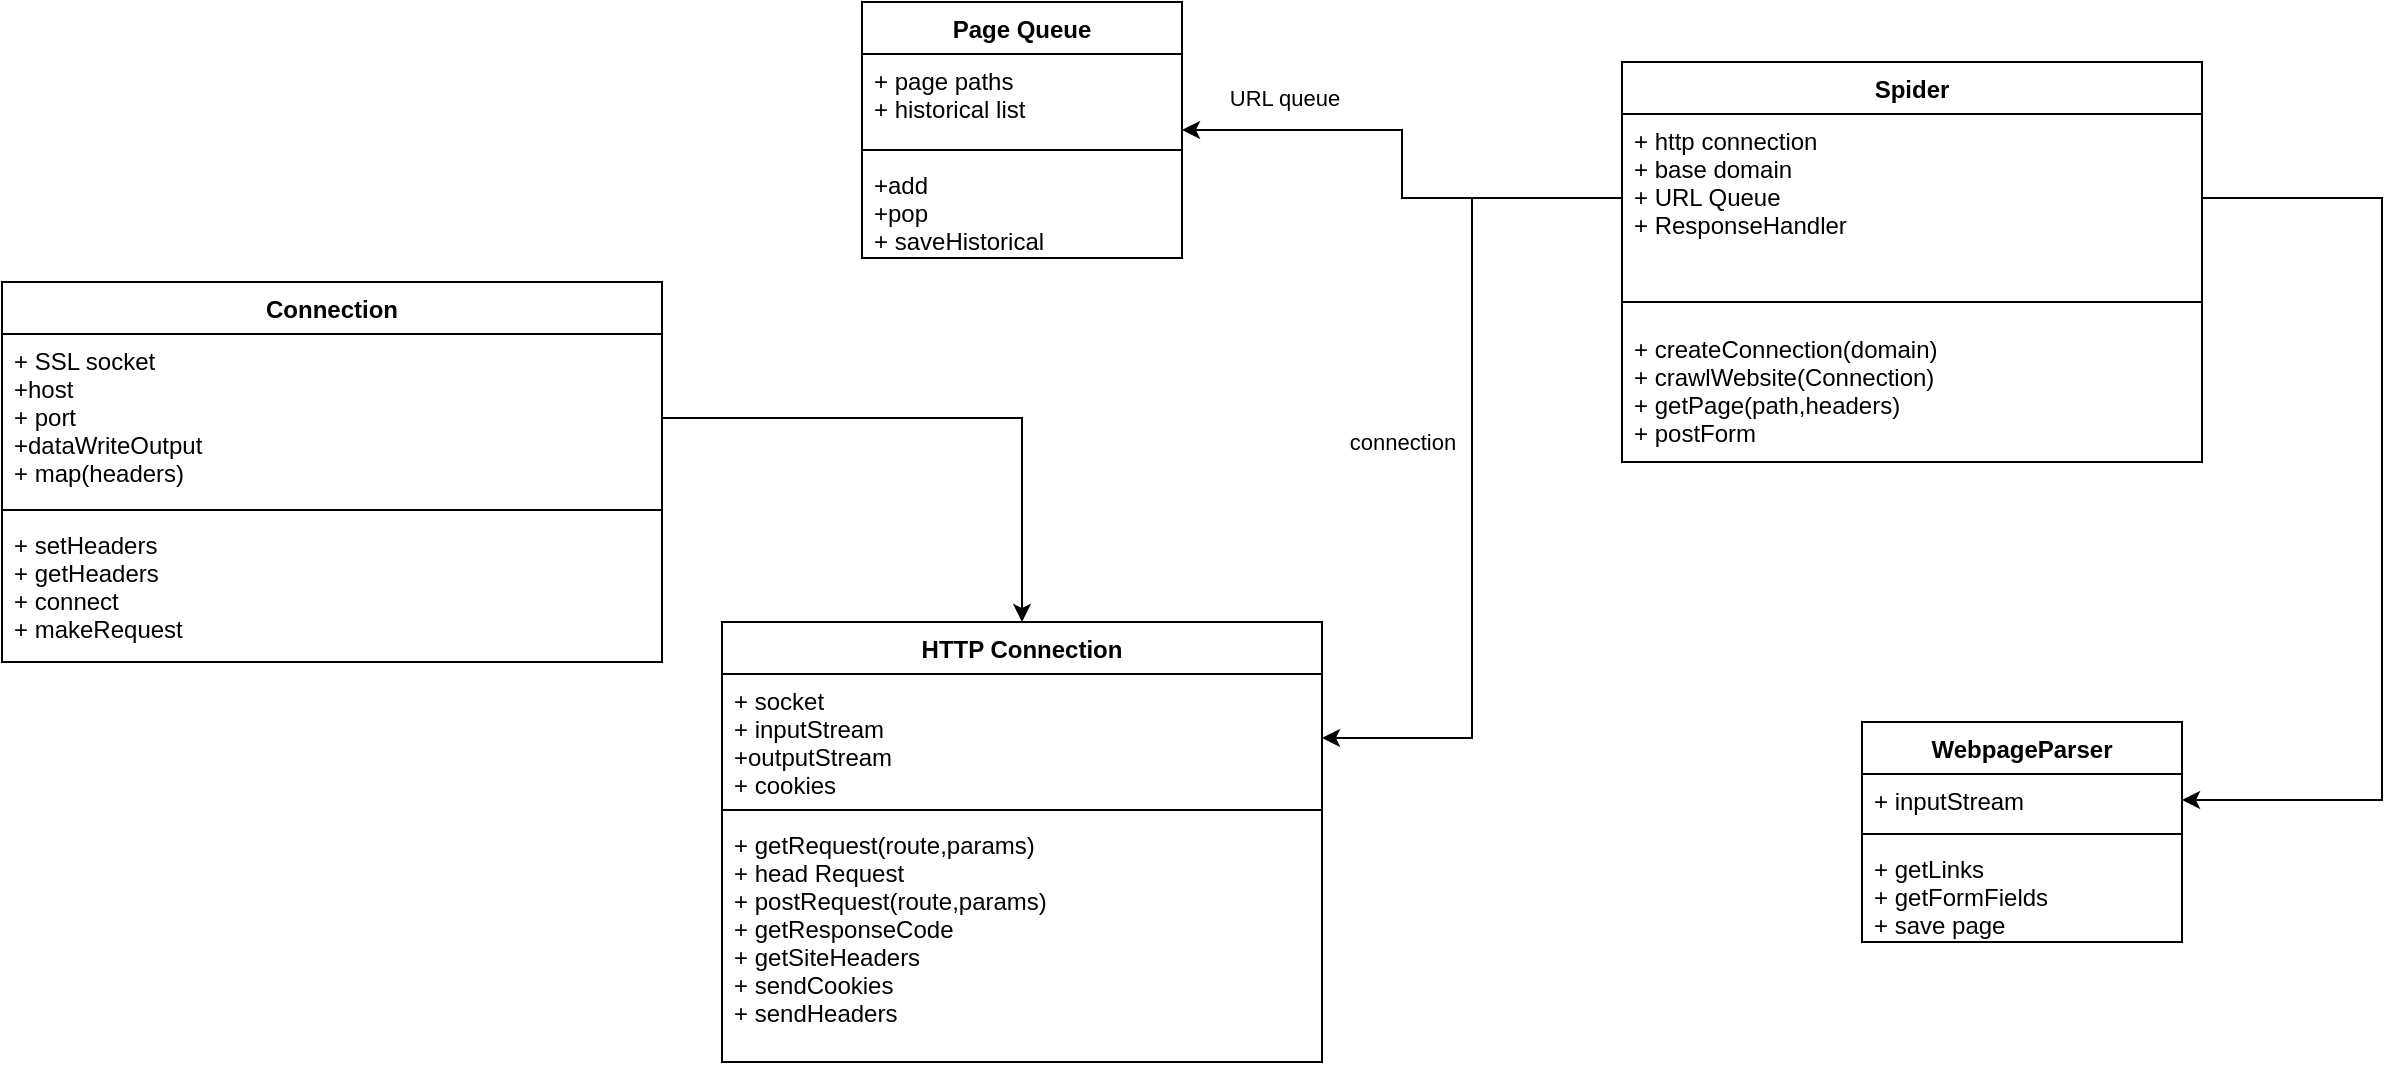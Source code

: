 <mxfile version="13.7.9" type="device"><diagram id="C5RBs43oDa-KdzZeNtuy" name="Page-1"><mxGraphModel dx="2889" dy="1176" grid="1" gridSize="10" guides="1" tooltips="1" connect="1" arrows="1" fold="1" page="1" pageScale="1" pageWidth="827" pageHeight="1169" math="0" shadow="0"><root><mxCell id="WIyWlLk6GJQsqaUBKTNV-0"/><mxCell id="WIyWlLk6GJQsqaUBKTNV-1" parent="WIyWlLk6GJQsqaUBKTNV-0"/><mxCell id="2713r7wk_W6h3yGUEKu--49" style="edgeStyle=orthogonalEdgeStyle;rounded=0;orthogonalLoop=1;jettySize=auto;html=1;" parent="WIyWlLk6GJQsqaUBKTNV-1" source="2713r7wk_W6h3yGUEKu--24" target="2713r7wk_W6h3yGUEKu--43" edge="1"><mxGeometry relative="1" as="geometry"/></mxCell><mxCell id="2713r7wk_W6h3yGUEKu--53" value="URL queue&lt;br&gt;" style="edgeLabel;html=1;align=center;verticalAlign=middle;resizable=0;points=[];" parent="2713r7wk_W6h3yGUEKu--49" vertex="1" connectable="0"><mxGeometry x="0.659" y="3" relative="1" as="geometry"><mxPoint x="7" y="-19" as="offset"/></mxGeometry></mxCell><mxCell id="2713r7wk_W6h3yGUEKu--51" style="edgeStyle=orthogonalEdgeStyle;rounded=0;orthogonalLoop=1;jettySize=auto;html=1;entryX=1;entryY=0.5;entryDx=0;entryDy=0;" parent="WIyWlLk6GJQsqaUBKTNV-1" source="2713r7wk_W6h3yGUEKu--24" target="2713r7wk_W6h3yGUEKu--39" edge="1"><mxGeometry relative="1" as="geometry"><mxPoint x="680" y="478" as="targetPoint"/></mxGeometry></mxCell><mxCell id="2713r7wk_W6h3yGUEKu--52" value="connection" style="edgeLabel;html=1;align=center;verticalAlign=middle;resizable=0;points=[];" parent="2713r7wk_W6h3yGUEKu--51" vertex="1" connectable="0"><mxGeometry x="-0.219" y="1" relative="1" as="geometry"><mxPoint x="-36" y="33" as="offset"/></mxGeometry></mxCell><mxCell id="2713r7wk_W6h3yGUEKu--23" value="Spider" style="swimlane;fontStyle=1;align=center;verticalAlign=top;childLayout=stackLayout;horizontal=1;startSize=26;horizontalStack=0;resizeParent=1;resizeParentMax=0;resizeLast=0;collapsible=1;marginBottom=0;" parent="WIyWlLk6GJQsqaUBKTNV-1" vertex="1"><mxGeometry x="730" y="140" width="290" height="200" as="geometry"/></mxCell><mxCell id="2713r7wk_W6h3yGUEKu--24" value="+ http connection&#10;+ base domain&#10;+ URL Queue&#10;+ ResponseHandler&#10;" style="text;strokeColor=none;fillColor=none;align=left;verticalAlign=top;spacingLeft=4;spacingRight=4;overflow=hidden;rotatable=0;points=[[0,0.5],[1,0.5]];portConstraint=eastwest;" parent="2713r7wk_W6h3yGUEKu--23" vertex="1"><mxGeometry y="26" width="290" height="84" as="geometry"/></mxCell><mxCell id="2713r7wk_W6h3yGUEKu--25" value="" style="line;strokeWidth=1;fillColor=none;align=left;verticalAlign=middle;spacingTop=-1;spacingLeft=3;spacingRight=3;rotatable=0;labelPosition=right;points=[];portConstraint=eastwest;" parent="2713r7wk_W6h3yGUEKu--23" vertex="1"><mxGeometry y="110" width="290" height="20" as="geometry"/></mxCell><mxCell id="2713r7wk_W6h3yGUEKu--26" value="+ createConnection(domain)&#10;+ crawlWebsite(Connection)&#10;+ getPage(path,headers)&#10;+ postForm" style="text;strokeColor=none;fillColor=none;align=left;verticalAlign=top;spacingLeft=4;spacingRight=4;overflow=hidden;rotatable=0;points=[[0,0.5],[1,0.5]];portConstraint=eastwest;" parent="2713r7wk_W6h3yGUEKu--23" vertex="1"><mxGeometry y="130" width="290" height="70" as="geometry"/></mxCell><mxCell id="2713r7wk_W6h3yGUEKu--38" value="HTTP Connection" style="swimlane;fontStyle=1;align=center;verticalAlign=top;childLayout=stackLayout;horizontal=1;startSize=26;horizontalStack=0;resizeParent=1;resizeParentMax=0;resizeLast=0;collapsible=1;marginBottom=0;" parent="WIyWlLk6GJQsqaUBKTNV-1" vertex="1"><mxGeometry x="280" y="420" width="300" height="220" as="geometry"/></mxCell><mxCell id="2713r7wk_W6h3yGUEKu--39" value="+ socket&#10;+ inputStream&#10;+outputStream&#10;+ cookies" style="text;strokeColor=none;fillColor=none;align=left;verticalAlign=top;spacingLeft=4;spacingRight=4;overflow=hidden;rotatable=0;points=[[0,0.5],[1,0.5]];portConstraint=eastwest;" parent="2713r7wk_W6h3yGUEKu--38" vertex="1"><mxGeometry y="26" width="300" height="64" as="geometry"/></mxCell><mxCell id="2713r7wk_W6h3yGUEKu--40" value="" style="line;strokeWidth=1;fillColor=none;align=left;verticalAlign=middle;spacingTop=-1;spacingLeft=3;spacingRight=3;rotatable=0;labelPosition=right;points=[];portConstraint=eastwest;" parent="2713r7wk_W6h3yGUEKu--38" vertex="1"><mxGeometry y="90" width="300" height="8" as="geometry"/></mxCell><mxCell id="2713r7wk_W6h3yGUEKu--41" value="+ getRequest(route,params)&#10;+ head Request&#10;+ postRequest(route,params)&#10;+ getResponseCode&#10;+ getSiteHeaders&#10;+ sendCookies&#10;+ sendHeaders" style="text;strokeColor=none;fillColor=none;align=left;verticalAlign=top;spacingLeft=4;spacingRight=4;overflow=hidden;rotatable=0;points=[[0,0.5],[1,0.5]];portConstraint=eastwest;" parent="2713r7wk_W6h3yGUEKu--38" vertex="1"><mxGeometry y="98" width="300" height="122" as="geometry"/></mxCell><mxCell id="2713r7wk_W6h3yGUEKu--43" value="Page Queue&#10;" style="swimlane;fontStyle=1;align=center;verticalAlign=top;childLayout=stackLayout;horizontal=1;startSize=26;horizontalStack=0;resizeParent=1;resizeParentMax=0;resizeLast=0;collapsible=1;marginBottom=0;" parent="WIyWlLk6GJQsqaUBKTNV-1" vertex="1"><mxGeometry x="350" y="110" width="160" height="128" as="geometry"/></mxCell><mxCell id="2713r7wk_W6h3yGUEKu--44" value="+ page paths&#10;+ historical list" style="text;strokeColor=none;fillColor=none;align=left;verticalAlign=top;spacingLeft=4;spacingRight=4;overflow=hidden;rotatable=0;points=[[0,0.5],[1,0.5]];portConstraint=eastwest;" parent="2713r7wk_W6h3yGUEKu--43" vertex="1"><mxGeometry y="26" width="160" height="44" as="geometry"/></mxCell><mxCell id="2713r7wk_W6h3yGUEKu--45" value="" style="line;strokeWidth=1;fillColor=none;align=left;verticalAlign=middle;spacingTop=-1;spacingLeft=3;spacingRight=3;rotatable=0;labelPosition=right;points=[];portConstraint=eastwest;" parent="2713r7wk_W6h3yGUEKu--43" vertex="1"><mxGeometry y="70" width="160" height="8" as="geometry"/></mxCell><mxCell id="2713r7wk_W6h3yGUEKu--46" value="+add&#10;+pop&#10;+ saveHistorical" style="text;strokeColor=none;fillColor=none;align=left;verticalAlign=top;spacingLeft=4;spacingRight=4;overflow=hidden;rotatable=0;points=[[0,0.5],[1,0.5]];portConstraint=eastwest;" parent="2713r7wk_W6h3yGUEKu--43" vertex="1"><mxGeometry y="78" width="160" height="50" as="geometry"/></mxCell><mxCell id="LAZVaZg5WSSbm2OliuQO-4" style="edgeStyle=orthogonalEdgeStyle;rounded=0;orthogonalLoop=1;jettySize=auto;html=1;" parent="WIyWlLk6GJQsqaUBKTNV-1" source="LAZVaZg5WSSbm2OliuQO-1" target="2713r7wk_W6h3yGUEKu--38" edge="1"><mxGeometry relative="1" as="geometry"/></mxCell><mxCell id="LAZVaZg5WSSbm2OliuQO-0" value="Connection" style="swimlane;fontStyle=1;align=center;verticalAlign=top;childLayout=stackLayout;horizontal=1;startSize=26;horizontalStack=0;resizeParent=1;resizeParentMax=0;resizeLast=0;collapsible=1;marginBottom=0;" parent="WIyWlLk6GJQsqaUBKTNV-1" vertex="1"><mxGeometry x="-80" y="250" width="330" height="190" as="geometry"/></mxCell><mxCell id="LAZVaZg5WSSbm2OliuQO-1" value="+ SSL socket&#10;+host&#10;+ port&#10;+dataWriteOutput&#10;+ map(headers)&#10;" style="text;strokeColor=none;fillColor=none;align=left;verticalAlign=top;spacingLeft=4;spacingRight=4;overflow=hidden;rotatable=0;points=[[0,0.5],[1,0.5]];portConstraint=eastwest;" parent="LAZVaZg5WSSbm2OliuQO-0" vertex="1"><mxGeometry y="26" width="330" height="84" as="geometry"/></mxCell><mxCell id="LAZVaZg5WSSbm2OliuQO-2" value="" style="line;strokeWidth=1;fillColor=none;align=left;verticalAlign=middle;spacingTop=-1;spacingLeft=3;spacingRight=3;rotatable=0;labelPosition=right;points=[];portConstraint=eastwest;" parent="LAZVaZg5WSSbm2OliuQO-0" vertex="1"><mxGeometry y="110" width="330" height="8" as="geometry"/></mxCell><mxCell id="LAZVaZg5WSSbm2OliuQO-3" value="+ setHeaders&#10;+ getHeaders&#10;+ connect&#10;+ makeRequest" style="text;strokeColor=none;fillColor=none;align=left;verticalAlign=top;spacingLeft=4;spacingRight=4;overflow=hidden;rotatable=0;points=[[0,0.5],[1,0.5]];portConstraint=eastwest;" parent="LAZVaZg5WSSbm2OliuQO-0" vertex="1"><mxGeometry y="118" width="330" height="72" as="geometry"/></mxCell><mxCell id="LAZVaZg5WSSbm2OliuQO-5" value="WebpageParser" style="swimlane;fontStyle=1;align=center;verticalAlign=top;childLayout=stackLayout;horizontal=1;startSize=26;horizontalStack=0;resizeParent=1;resizeParentMax=0;resizeLast=0;collapsible=1;marginBottom=0;" parent="WIyWlLk6GJQsqaUBKTNV-1" vertex="1"><mxGeometry x="850" y="470" width="160" height="110" as="geometry"/></mxCell><mxCell id="LAZVaZg5WSSbm2OliuQO-6" value="+ inputStream" style="text;strokeColor=none;fillColor=none;align=left;verticalAlign=top;spacingLeft=4;spacingRight=4;overflow=hidden;rotatable=0;points=[[0,0.5],[1,0.5]];portConstraint=eastwest;" parent="LAZVaZg5WSSbm2OliuQO-5" vertex="1"><mxGeometry y="26" width="160" height="26" as="geometry"/></mxCell><mxCell id="LAZVaZg5WSSbm2OliuQO-7" value="" style="line;strokeWidth=1;fillColor=none;align=left;verticalAlign=middle;spacingTop=-1;spacingLeft=3;spacingRight=3;rotatable=0;labelPosition=right;points=[];portConstraint=eastwest;" parent="LAZVaZg5WSSbm2OliuQO-5" vertex="1"><mxGeometry y="52" width="160" height="8" as="geometry"/></mxCell><mxCell id="LAZVaZg5WSSbm2OliuQO-8" value="+ getLinks&#10;+ getFormFields&#10;+ save page" style="text;strokeColor=none;fillColor=none;align=left;verticalAlign=top;spacingLeft=4;spacingRight=4;overflow=hidden;rotatable=0;points=[[0,0.5],[1,0.5]];portConstraint=eastwest;" parent="LAZVaZg5WSSbm2OliuQO-5" vertex="1"><mxGeometry y="60" width="160" height="50" as="geometry"/></mxCell><mxCell id="GcLUyKOqOdVuW4rc-Dn5-0" style="edgeStyle=orthogonalEdgeStyle;rounded=0;orthogonalLoop=1;jettySize=auto;html=1;entryX=1;entryY=0.5;entryDx=0;entryDy=0;" edge="1" parent="WIyWlLk6GJQsqaUBKTNV-1" source="2713r7wk_W6h3yGUEKu--24" target="LAZVaZg5WSSbm2OliuQO-6"><mxGeometry relative="1" as="geometry"><Array as="points"><mxPoint x="1110" y="208"/><mxPoint x="1110" y="509"/></Array></mxGeometry></mxCell></root></mxGraphModel></diagram></mxfile>